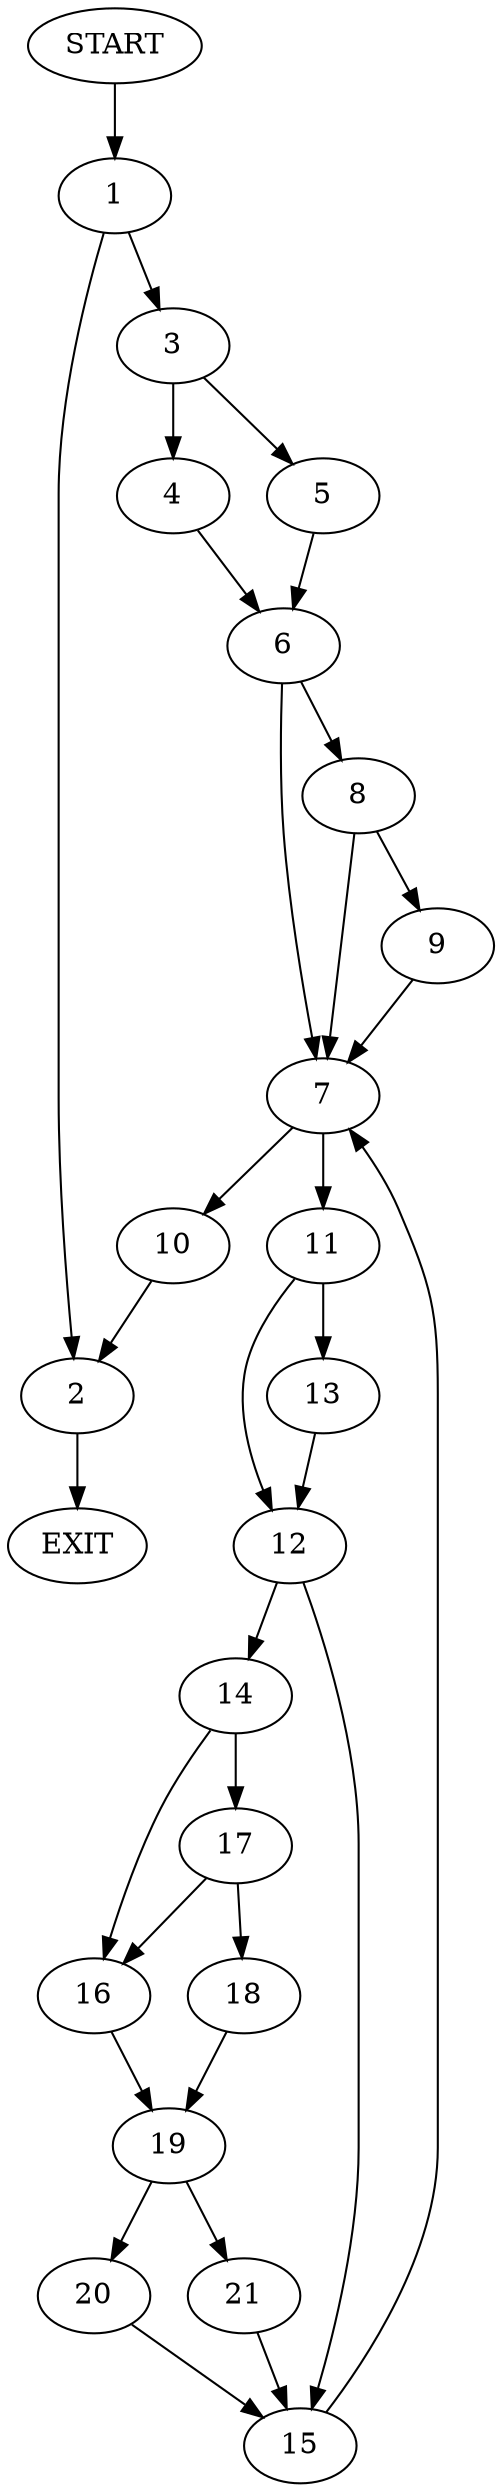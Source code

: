 digraph {
0 [label="START"]
22 [label="EXIT"]
0 -> 1
1 -> 2
1 -> 3
3 -> 4
3 -> 5
2 -> 22
4 -> 6
5 -> 6
6 -> 7
6 -> 8
8 -> 9
8 -> 7
7 -> 10
7 -> 11
9 -> 7
10 -> 2
11 -> 12
11 -> 13
12 -> 14
12 -> 15
13 -> 12
15 -> 7
14 -> 16
14 -> 17
17 -> 18
17 -> 16
16 -> 19
18 -> 19
19 -> 20
19 -> 21
21 -> 15
20 -> 15
}
